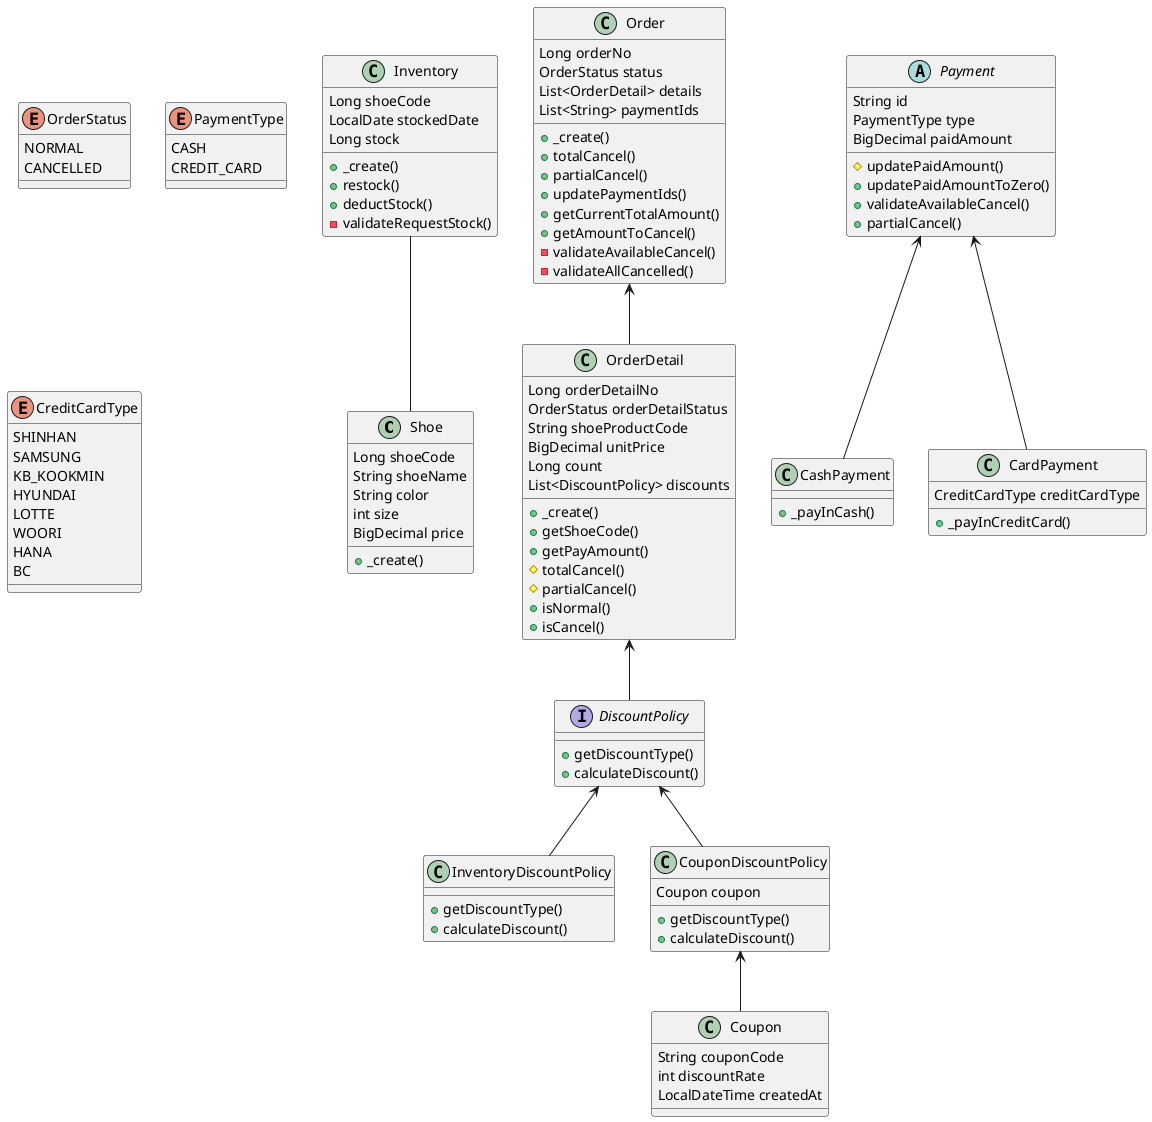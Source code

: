 @startuml

class Shoe {
Long shoeCode
String shoeName
String color
int size
BigDecimal price
+ _create()
}

enum OrderStatus {
NORMAL
CANCELLED
}

class Order {
Long orderNo
OrderStatus status
List<OrderDetail> details
List<String> paymentIds
+ _create()
+ totalCancel()
+ partialCancel()
+ updatePaymentIds()
+ getCurrentTotalAmount()
+ getAmountToCancel()
- validateAvailableCancel()
- validateAllCancelled()
}

class OrderDetail {
Long orderDetailNo
OrderStatus orderDetailStatus
String shoeProductCode
BigDecimal unitPrice
Long count
List<DiscountPolicy> discounts
+ _create()
+ getShoeCode()
+ getPayAmount()
# totalCancel()
# partialCancel()
+ isNormal()
+ isCancel()
}

enum PaymentType {
CASH
CREDIT_CARD
}

enum CreditCardType {
SHINHAN
SAMSUNG
KB_KOOKMIN
HYUNDAI
LOTTE
WOORI
HANA
BC
}

abstract class Payment {
String id
PaymentType type
BigDecimal paidAmount
# updatePaidAmount()
+ updatePaidAmountToZero()
+ validateAvailableCancel()
+ partialCancel()
}

class CashPayment {
+ _payInCash()
}

class CardPayment {
CreditCardType creditCardType
+ _payInCreditCard()
}

class Inventory {
Long shoeCode
LocalDate stockedDate
Long stock
+ _create()
+ restock()
+ deductStock()
- validateRequestStock()
}

interface DiscountPolicy {
+ getDiscountType()
+ calculateDiscount()
}

class InventoryDiscountPolicy {
+ getDiscountType()
+ calculateDiscount()
}

class CouponDiscountPolicy {
Coupon coupon
+ getDiscountType()
+ calculateDiscount()
}

class Coupon {
String couponCode
int discountRate
LocalDateTime createdAt
}

Order <-- OrderDetail
Payment <-- CashPayment
Payment <-- CardPayment
Inventory -- Shoe
OrderDetail <-- DiscountPolicy
DiscountPolicy <-- InventoryDiscountPolicy
DiscountPolicy <-- CouponDiscountPolicy
CouponDiscountPolicy <-- Coupon

@enduml